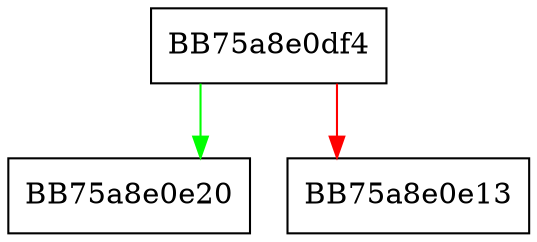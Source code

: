 digraph _Buy_nonzero {
  node [shape="box"];
  graph [splines=ortho];
  BB75a8e0df4 -> BB75a8e0e20 [color="green"];
  BB75a8e0df4 -> BB75a8e0e13 [color="red"];
}